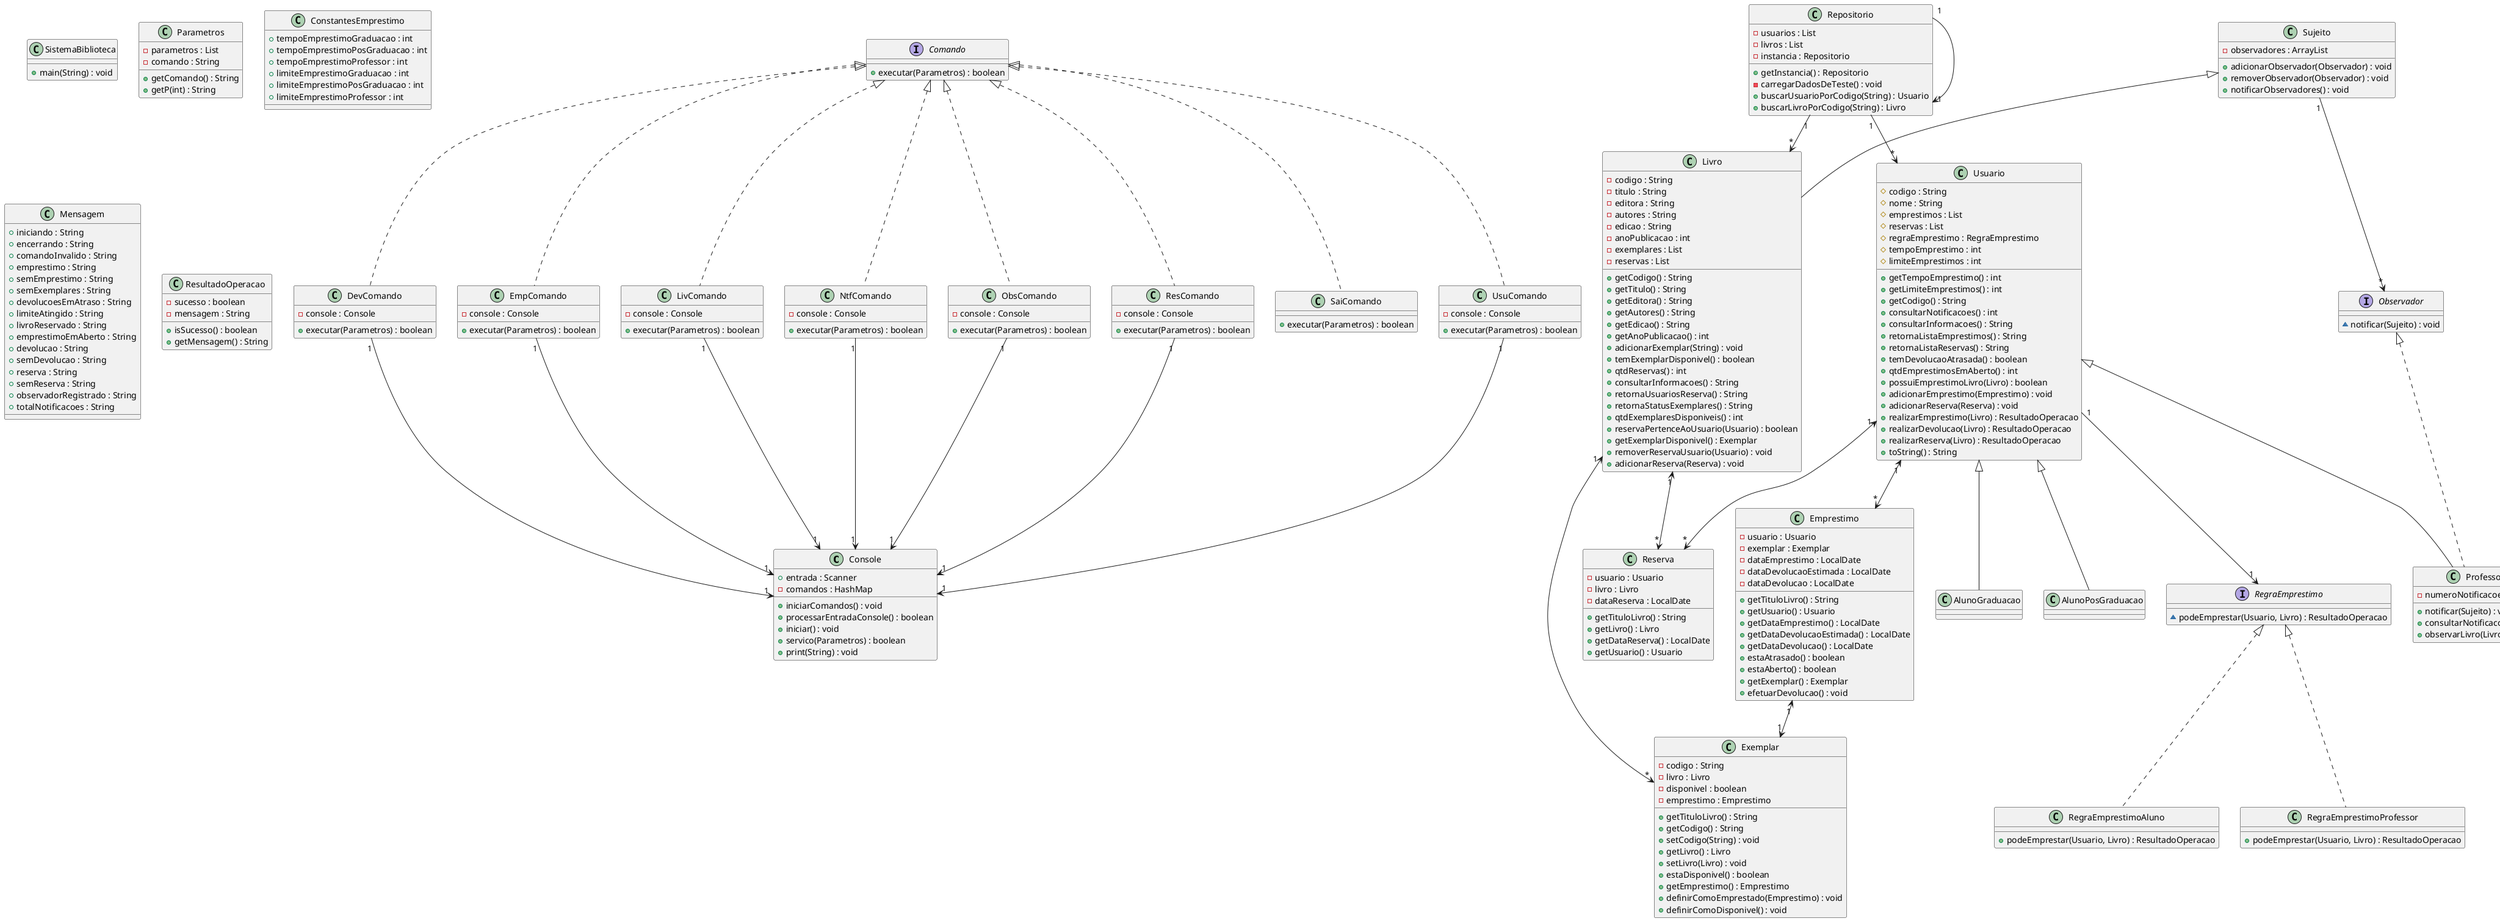 @startuml

class Console {
    + entrada : Scanner
    - comandos : HashMap
    + iniciarComandos() : void
    + processarEntradaConsole() : boolean
    + iniciar() : void
    + servico(Parametros) : boolean
    + print(String) : void
}

class SistemaBiblioteca {
    + main(String) : void
}

interface Comando {
    + executar(Parametros) : boolean
}

class DevComando {
    - console : Console
    + executar(Parametros) : boolean
}

class EmpComando {
    - console : Console
    + executar(Parametros) : boolean
}

class LivComando {
    - console : Console
    + executar(Parametros) : boolean
}

class NtfComando {
    - console : Console
    + executar(Parametros) : boolean
}

class ObsComando {
    - console : Console
    + executar(Parametros) : boolean
}

class Parametros {
    - parametros : List
    - comando : String
    + getComando() : String
    + getP(int) : String
}

class ResComando {
    - console : Console
    + executar(Parametros) : boolean
}

class SaiComando {
    + executar(Parametros) : boolean
}

class UsuComando {
    - console : Console
    + executar(Parametros) : boolean
}

class ConstantesEmprestimo {
    + tempoEmprestimoGraduacao : int
    + tempoEmprestimoPosGraduacao : int
    + tempoEmprestimoProfessor : int
    + limiteEmprestimoGraduacao : int
    + limiteEmprestimoPosGraduacao : int
    + limiteEmprestimoProfessor : int
}

class Mensagem {
    + iniciando : String
    + encerrando : String
    + comandoInvalido : String
    + emprestimo : String
    + semEmprestimo : String
    + semExemplares : String
    + devolucoesEmAtraso : String
    + limiteAtingido : String
    + livroReservado : String
    + emprestimoEmAberto : String
    + devolucao : String
    + semDevolucao : String
    + reserva : String
    + semReserva : String
    + observadorRegistrado : String
    + totalNotificacoes : String
}

class AlunoGraduacao {
}

class AlunoPosGraduacao {
}

class Emprestimo {
    - usuario : Usuario
    - exemplar : Exemplar
    - dataEmprestimo : LocalDate
    - dataDevolucaoEstimada : LocalDate
    - dataDevolucao : LocalDate
    + getTituloLivro() : String
    + getUsuario() : Usuario
    + getDataEmprestimo() : LocalDate
    + getDataDevolucaoEstimada() : LocalDate
    + getDataDevolucao() : LocalDate
    + estaAtrasado() : boolean
    + estaAberto() : boolean
    + getExemplar() : Exemplar
    + efetuarDevolucao() : void
}

class Exemplar {
    - codigo : String
    - livro : Livro
    - disponivel : boolean
    - emprestimo : Emprestimo
    + getTituloLivro() : String
    + getCodigo() : String
    + setCodigo(String) : void
    + getLivro() : Livro
    + setLivro(Livro) : void
    + estaDisponivel() : boolean
    + getEmprestimo() : Emprestimo
    + definirComoEmprestado(Emprestimo) : void
    + definirComoDisponivel() : void
}

class Livro {
    - codigo : String
    - titulo : String
    - editora : String
    - autores : String
    - edicao : String
    - anoPublicacao : int
    - exemplares : List
    - reservas : List
    + getCodigo() : String
    + getTitulo() : String
    + getEditora() : String
    + getAutores() : String
    + getEdicao() : String
    + getAnoPublicacao() : int
    + adicionarExemplar(String) : void
    + temExemplarDisponivel() : boolean
    + qtdReservas() : int
    + consultarInformacoes() : String
    + retornaUsuariosReserva() : String
    + retornaStatusExemplares() : String
    + qtdExemplaresDisponiveis() : int
    + reservaPertenceAoUsuario(Usuario) : boolean
    + getExemplarDisponivel() : Exemplar
    + removerReservaUsuario(Usuario) : void
    + adicionarReserva(Reserva) : void
}

class Professor {
    - numeroNotificacoes : int
    + notificar(Sujeito) : void
    + consultarNotificacoes() : int
    + observarLivro(Livro) : void
}

class Reserva {
    - usuario : Usuario
    - livro : Livro
    - dataReserva : LocalDate
    + getTituloLivro() : String
    + getLivro() : Livro
    + getDataReserva() : LocalDate
    + getUsuario() : Usuario
}

class Usuario {
    # codigo : String
    # nome : String
    # emprestimos : List
    # reservas : List
    # regraEmprestimo : RegraEmprestimo
    # tempoEmprestimo : int
    # limiteEmprestimos : int
    + getTempoEmprestimo() : int
    + getLimiteEmprestimos() : int
    + getCodigo() : String
    + consultarNotificacoes() : int
    + consultarInformacoes() : String
    + retornaListaEmprestimos() : String
    + retornaListaReservas() : String
    + temDevolucaoAtrasada() : boolean
    + qtdEmprestimosEmAberto() : int
    + possuiEmprestimoLivro(Livro) : boolean
    + adicionarEmprestimo(Emprestimo) : void
    + adicionarReserva(Reserva) : void
    + realizarEmprestimo(Livro) : ResultadoOperacao
    + realizarDevolucao(Livro) : ResultadoOperacao
    + realizarReserva(Livro) : ResultadoOperacao
    + toString() : String
}

class Repositorio {
    - usuarios : List
    - livros : List
    - instancia : Repositorio
    + getInstancia() : Repositorio
    - carregarDadosDeTeste() : void
    + buscarUsuarioPorCodigo(String) : Usuario
    + buscarLivroPorCodigo(String) : Livro
}

interface Observador {
    ~ notificar(Sujeito) : void
}

interface RegraEmprestimo {
    ~ podeEmprestar(Usuario, Livro) : ResultadoOperacao
}

class RegraEmprestimoAluno {
    + podeEmprestar(Usuario, Livro) : ResultadoOperacao
}

class RegraEmprestimoProfessor {
    + podeEmprestar(Usuario, Livro) : ResultadoOperacao
}

class ResultadoOperacao {
    - sucesso : boolean
    - mensagem : String
    + isSucesso() : boolean
    + getMensagem() : String
}

class Sujeito {
    - observadores : ArrayList
    + adicionarObservador(Observador) : void
    + removerObservador(Observador) : void
    + notificarObservadores() : void
}

Comando <|.. DevComando
DevComando "1" --> "1" Console
Comando <|.. EmpComando
EmpComando "1" --> "1" Console
Comando <|.. LivComando
LivComando "1" --> "1" Console
Comando <|.. NtfComando
NtfComando "1" --> "1" Console
Comando <|.. ObsComando
ObsComando "1" --> "1" Console
Comando <|.. ResComando
ResComando "1" --> "1" Console
Comando <|.. SaiComando
Comando <|.. UsuComando
UsuComando "1" --> "1" Console
Usuario <|-- AlunoGraduacao
Usuario <|-- AlunoPosGraduacao
Emprestimo "1" <--> "1" Exemplar
Sujeito <|-- Livro
Livro "1" <--> "*" Exemplar
Livro "1" <--> "*" Reserva
Usuario <|-- Professor
Observador <|.. Professor
Usuario "1" <--> "*" Emprestimo
Usuario "1" <--> "*" Reserva
Usuario "1" --> "1" RegraEmprestimo
Repositorio "1" --> "*" Usuario
Repositorio "1" --> "*" Livro
Repositorio "1" --> "1" Repositorio
RegraEmprestimo <|.. RegraEmprestimoAluno
RegraEmprestimo <|.. RegraEmprestimoProfessor
Sujeito "1" --> "*" Observador

@enduml
